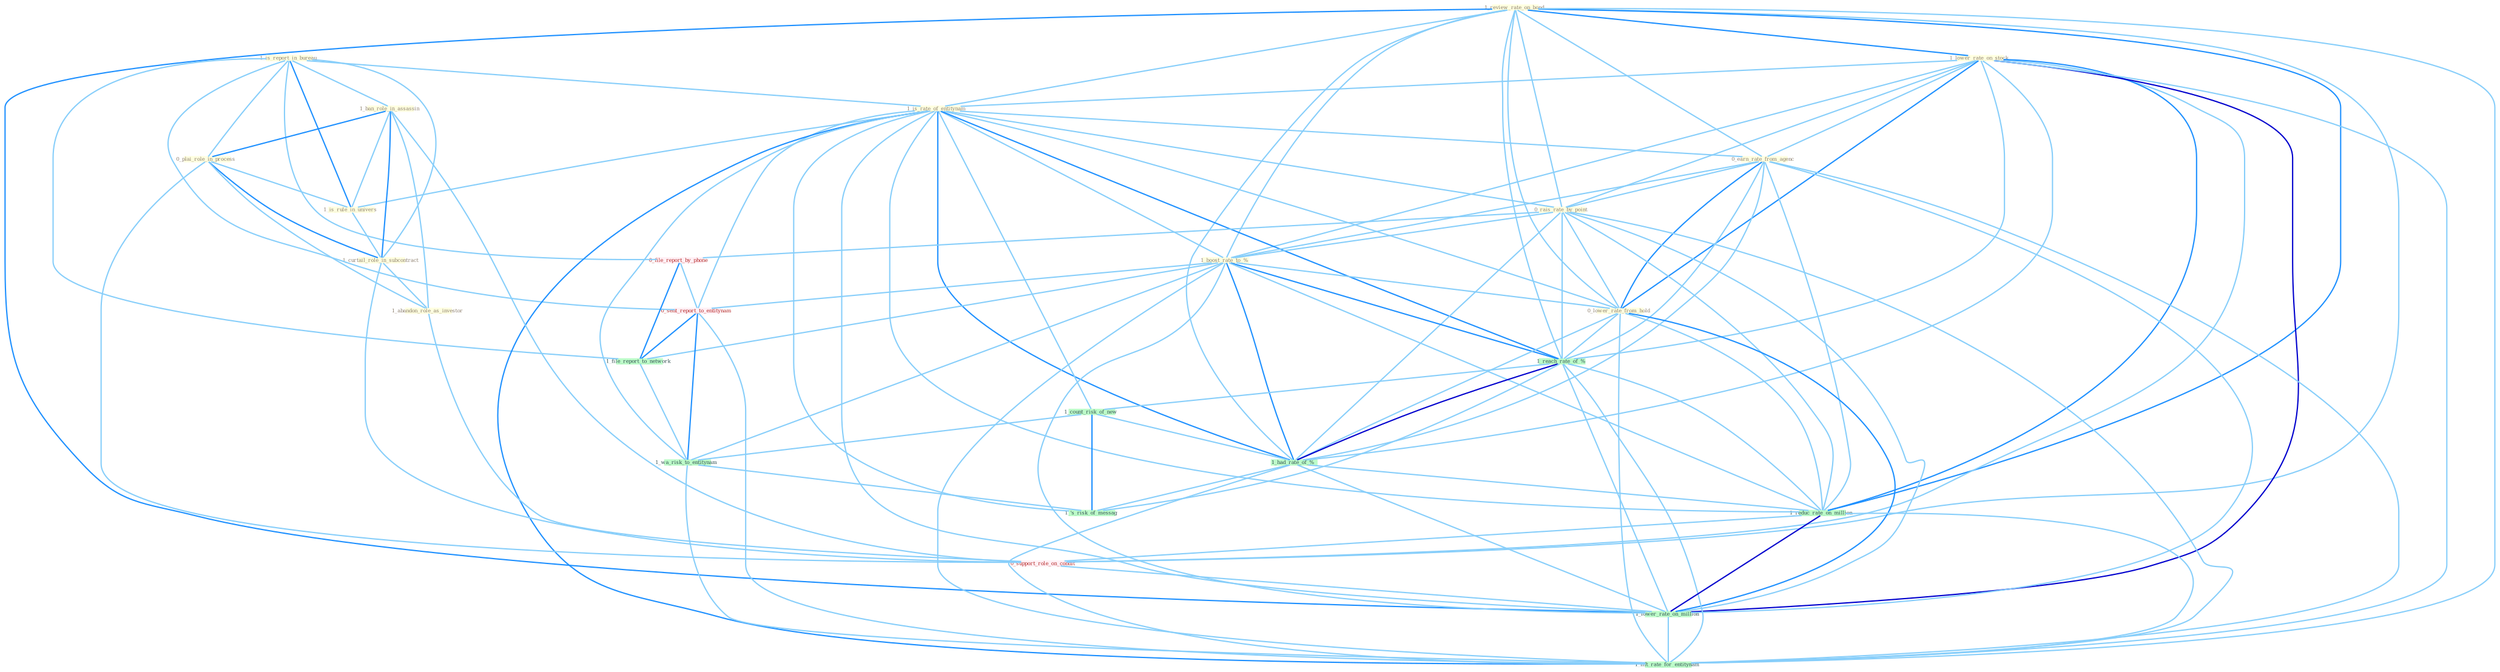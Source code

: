 Graph G{ 
    node
    [shape=polygon,style=filled,width=.5,height=.06,color="#BDFCC9",fixedsize=true,fontsize=4,
    fontcolor="#2f4f4f"];
    {node
    [color="#ffffe0", fontcolor="#8b7d6b"] "1_review_rate_on_bond " "1_lower_rate_on_stock " "1_is_report_in_bureau " "1_is_rate_of_entitynam " "1_ban_role_in_assassin " "0_plai_role_in_process " "0_earn_rate_from_agenc " "0_rais_rate_by_point " "1_is_rule_in_univers " "1_boost_rate_to_% " "1_curtail_role_in_subcontract " "0_lower_rate_from_hold " "1_abandon_role_as_investor "}
{node [color="#fff0f5", fontcolor="#b22222"] "0_file_report_by_phone " "0_sent_report_to_entitynam " "0_support_role_on_condit "}
edge [color="#B0E2FF"];

	"1_review_rate_on_bond " -- "1_lower_rate_on_stock " [w="2", color="#1e90ff" , len=0.8];
	"1_review_rate_on_bond " -- "1_is_rate_of_entitynam " [w="1", color="#87cefa" ];
	"1_review_rate_on_bond " -- "0_earn_rate_from_agenc " [w="1", color="#87cefa" ];
	"1_review_rate_on_bond " -- "0_rais_rate_by_point " [w="1", color="#87cefa" ];
	"1_review_rate_on_bond " -- "1_boost_rate_to_% " [w="1", color="#87cefa" ];
	"1_review_rate_on_bond " -- "0_lower_rate_from_hold " [w="1", color="#87cefa" ];
	"1_review_rate_on_bond " -- "1_reach_rate_of_% " [w="1", color="#87cefa" ];
	"1_review_rate_on_bond " -- "1_had_rate_of_% " [w="1", color="#87cefa" ];
	"1_review_rate_on_bond " -- "1_reduc_rate_on_million " [w="2", color="#1e90ff" , len=0.8];
	"1_review_rate_on_bond " -- "0_support_role_on_condit " [w="1", color="#87cefa" ];
	"1_review_rate_on_bond " -- "1_lower_rate_on_million " [w="2", color="#1e90ff" , len=0.8];
	"1_review_rate_on_bond " -- "1_lift_rate_for_entitynam " [w="1", color="#87cefa" ];
	"1_lower_rate_on_stock " -- "1_is_rate_of_entitynam " [w="1", color="#87cefa" ];
	"1_lower_rate_on_stock " -- "0_earn_rate_from_agenc " [w="1", color="#87cefa" ];
	"1_lower_rate_on_stock " -- "0_rais_rate_by_point " [w="1", color="#87cefa" ];
	"1_lower_rate_on_stock " -- "1_boost_rate_to_% " [w="1", color="#87cefa" ];
	"1_lower_rate_on_stock " -- "0_lower_rate_from_hold " [w="2", color="#1e90ff" , len=0.8];
	"1_lower_rate_on_stock " -- "1_reach_rate_of_% " [w="1", color="#87cefa" ];
	"1_lower_rate_on_stock " -- "1_had_rate_of_% " [w="1", color="#87cefa" ];
	"1_lower_rate_on_stock " -- "1_reduc_rate_on_million " [w="2", color="#1e90ff" , len=0.8];
	"1_lower_rate_on_stock " -- "0_support_role_on_condit " [w="1", color="#87cefa" ];
	"1_lower_rate_on_stock " -- "1_lower_rate_on_million " [w="3", color="#0000cd" , len=0.6];
	"1_lower_rate_on_stock " -- "1_lift_rate_for_entitynam " [w="1", color="#87cefa" ];
	"1_is_report_in_bureau " -- "1_is_rate_of_entitynam " [w="1", color="#87cefa" ];
	"1_is_report_in_bureau " -- "1_ban_role_in_assassin " [w="1", color="#87cefa" ];
	"1_is_report_in_bureau " -- "0_plai_role_in_process " [w="1", color="#87cefa" ];
	"1_is_report_in_bureau " -- "1_is_rule_in_univers " [w="2", color="#1e90ff" , len=0.8];
	"1_is_report_in_bureau " -- "1_curtail_role_in_subcontract " [w="1", color="#87cefa" ];
	"1_is_report_in_bureau " -- "0_file_report_by_phone " [w="1", color="#87cefa" ];
	"1_is_report_in_bureau " -- "0_sent_report_to_entitynam " [w="1", color="#87cefa" ];
	"1_is_report_in_bureau " -- "1_file_report_to_network " [w="1", color="#87cefa" ];
	"1_is_rate_of_entitynam " -- "0_earn_rate_from_agenc " [w="1", color="#87cefa" ];
	"1_is_rate_of_entitynam " -- "0_rais_rate_by_point " [w="1", color="#87cefa" ];
	"1_is_rate_of_entitynam " -- "1_is_rule_in_univers " [w="1", color="#87cefa" ];
	"1_is_rate_of_entitynam " -- "1_boost_rate_to_% " [w="1", color="#87cefa" ];
	"1_is_rate_of_entitynam " -- "0_lower_rate_from_hold " [w="1", color="#87cefa" ];
	"1_is_rate_of_entitynam " -- "1_reach_rate_of_% " [w="2", color="#1e90ff" , len=0.8];
	"1_is_rate_of_entitynam " -- "1_count_risk_of_new " [w="1", color="#87cefa" ];
	"1_is_rate_of_entitynam " -- "1_had_rate_of_% " [w="2", color="#1e90ff" , len=0.8];
	"1_is_rate_of_entitynam " -- "0_sent_report_to_entitynam " [w="1", color="#87cefa" ];
	"1_is_rate_of_entitynam " -- "1_reduc_rate_on_million " [w="1", color="#87cefa" ];
	"1_is_rate_of_entitynam " -- "1_wa_risk_to_entitynam " [w="1", color="#87cefa" ];
	"1_is_rate_of_entitynam " -- "1_'s_risk_of_messag " [w="1", color="#87cefa" ];
	"1_is_rate_of_entitynam " -- "1_lower_rate_on_million " [w="1", color="#87cefa" ];
	"1_is_rate_of_entitynam " -- "1_lift_rate_for_entitynam " [w="2", color="#1e90ff" , len=0.8];
	"1_ban_role_in_assassin " -- "0_plai_role_in_process " [w="2", color="#1e90ff" , len=0.8];
	"1_ban_role_in_assassin " -- "1_is_rule_in_univers " [w="1", color="#87cefa" ];
	"1_ban_role_in_assassin " -- "1_curtail_role_in_subcontract " [w="2", color="#1e90ff" , len=0.8];
	"1_ban_role_in_assassin " -- "1_abandon_role_as_investor " [w="1", color="#87cefa" ];
	"1_ban_role_in_assassin " -- "0_support_role_on_condit " [w="1", color="#87cefa" ];
	"0_plai_role_in_process " -- "1_is_rule_in_univers " [w="1", color="#87cefa" ];
	"0_plai_role_in_process " -- "1_curtail_role_in_subcontract " [w="2", color="#1e90ff" , len=0.8];
	"0_plai_role_in_process " -- "1_abandon_role_as_investor " [w="1", color="#87cefa" ];
	"0_plai_role_in_process " -- "0_support_role_on_condit " [w="1", color="#87cefa" ];
	"0_earn_rate_from_agenc " -- "0_rais_rate_by_point " [w="1", color="#87cefa" ];
	"0_earn_rate_from_agenc " -- "1_boost_rate_to_% " [w="1", color="#87cefa" ];
	"0_earn_rate_from_agenc " -- "0_lower_rate_from_hold " [w="2", color="#1e90ff" , len=0.8];
	"0_earn_rate_from_agenc " -- "1_reach_rate_of_% " [w="1", color="#87cefa" ];
	"0_earn_rate_from_agenc " -- "1_had_rate_of_% " [w="1", color="#87cefa" ];
	"0_earn_rate_from_agenc " -- "1_reduc_rate_on_million " [w="1", color="#87cefa" ];
	"0_earn_rate_from_agenc " -- "1_lower_rate_on_million " [w="1", color="#87cefa" ];
	"0_earn_rate_from_agenc " -- "1_lift_rate_for_entitynam " [w="1", color="#87cefa" ];
	"0_rais_rate_by_point " -- "1_boost_rate_to_% " [w="1", color="#87cefa" ];
	"0_rais_rate_by_point " -- "0_lower_rate_from_hold " [w="1", color="#87cefa" ];
	"0_rais_rate_by_point " -- "1_reach_rate_of_% " [w="1", color="#87cefa" ];
	"0_rais_rate_by_point " -- "0_file_report_by_phone " [w="1", color="#87cefa" ];
	"0_rais_rate_by_point " -- "1_had_rate_of_% " [w="1", color="#87cefa" ];
	"0_rais_rate_by_point " -- "1_reduc_rate_on_million " [w="1", color="#87cefa" ];
	"0_rais_rate_by_point " -- "1_lower_rate_on_million " [w="1", color="#87cefa" ];
	"0_rais_rate_by_point " -- "1_lift_rate_for_entitynam " [w="1", color="#87cefa" ];
	"1_is_rule_in_univers " -- "1_curtail_role_in_subcontract " [w="1", color="#87cefa" ];
	"1_boost_rate_to_% " -- "0_lower_rate_from_hold " [w="1", color="#87cefa" ];
	"1_boost_rate_to_% " -- "1_reach_rate_of_% " [w="2", color="#1e90ff" , len=0.8];
	"1_boost_rate_to_% " -- "1_had_rate_of_% " [w="2", color="#1e90ff" , len=0.8];
	"1_boost_rate_to_% " -- "0_sent_report_to_entitynam " [w="1", color="#87cefa" ];
	"1_boost_rate_to_% " -- "1_file_report_to_network " [w="1", color="#87cefa" ];
	"1_boost_rate_to_% " -- "1_reduc_rate_on_million " [w="1", color="#87cefa" ];
	"1_boost_rate_to_% " -- "1_wa_risk_to_entitynam " [w="1", color="#87cefa" ];
	"1_boost_rate_to_% " -- "1_lower_rate_on_million " [w="1", color="#87cefa" ];
	"1_boost_rate_to_% " -- "1_lift_rate_for_entitynam " [w="1", color="#87cefa" ];
	"1_curtail_role_in_subcontract " -- "1_abandon_role_as_investor " [w="1", color="#87cefa" ];
	"1_curtail_role_in_subcontract " -- "0_support_role_on_condit " [w="1", color="#87cefa" ];
	"0_lower_rate_from_hold " -- "1_reach_rate_of_% " [w="1", color="#87cefa" ];
	"0_lower_rate_from_hold " -- "1_had_rate_of_% " [w="1", color="#87cefa" ];
	"0_lower_rate_from_hold " -- "1_reduc_rate_on_million " [w="1", color="#87cefa" ];
	"0_lower_rate_from_hold " -- "1_lower_rate_on_million " [w="2", color="#1e90ff" , len=0.8];
	"0_lower_rate_from_hold " -- "1_lift_rate_for_entitynam " [w="1", color="#87cefa" ];
	"1_abandon_role_as_investor " -- "0_support_role_on_condit " [w="1", color="#87cefa" ];
	"1_reach_rate_of_% " -- "1_count_risk_of_new " [w="1", color="#87cefa" ];
	"1_reach_rate_of_% " -- "1_had_rate_of_% " [w="3", color="#0000cd" , len=0.6];
	"1_reach_rate_of_% " -- "1_reduc_rate_on_million " [w="1", color="#87cefa" ];
	"1_reach_rate_of_% " -- "1_'s_risk_of_messag " [w="1", color="#87cefa" ];
	"1_reach_rate_of_% " -- "1_lower_rate_on_million " [w="1", color="#87cefa" ];
	"1_reach_rate_of_% " -- "1_lift_rate_for_entitynam " [w="1", color="#87cefa" ];
	"0_file_report_by_phone " -- "0_sent_report_to_entitynam " [w="1", color="#87cefa" ];
	"0_file_report_by_phone " -- "1_file_report_to_network " [w="2", color="#1e90ff" , len=0.8];
	"1_count_risk_of_new " -- "1_had_rate_of_% " [w="1", color="#87cefa" ];
	"1_count_risk_of_new " -- "1_wa_risk_to_entitynam " [w="1", color="#87cefa" ];
	"1_count_risk_of_new " -- "1_'s_risk_of_messag " [w="2", color="#1e90ff" , len=0.8];
	"1_had_rate_of_% " -- "1_reduc_rate_on_million " [w="1", color="#87cefa" ];
	"1_had_rate_of_% " -- "1_'s_risk_of_messag " [w="1", color="#87cefa" ];
	"1_had_rate_of_% " -- "1_lower_rate_on_million " [w="1", color="#87cefa" ];
	"1_had_rate_of_% " -- "1_lift_rate_for_entitynam " [w="1", color="#87cefa" ];
	"0_sent_report_to_entitynam " -- "1_file_report_to_network " [w="2", color="#1e90ff" , len=0.8];
	"0_sent_report_to_entitynam " -- "1_wa_risk_to_entitynam " [w="2", color="#1e90ff" , len=0.8];
	"0_sent_report_to_entitynam " -- "1_lift_rate_for_entitynam " [w="1", color="#87cefa" ];
	"1_file_report_to_network " -- "1_wa_risk_to_entitynam " [w="1", color="#87cefa" ];
	"1_reduc_rate_on_million " -- "0_support_role_on_condit " [w="1", color="#87cefa" ];
	"1_reduc_rate_on_million " -- "1_lower_rate_on_million " [w="3", color="#0000cd" , len=0.6];
	"1_reduc_rate_on_million " -- "1_lift_rate_for_entitynam " [w="1", color="#87cefa" ];
	"1_wa_risk_to_entitynam " -- "1_'s_risk_of_messag " [w="1", color="#87cefa" ];
	"1_wa_risk_to_entitynam " -- "1_lift_rate_for_entitynam " [w="1", color="#87cefa" ];
	"0_support_role_on_condit " -- "1_lower_rate_on_million " [w="1", color="#87cefa" ];
	"1_lower_rate_on_million " -- "1_lift_rate_for_entitynam " [w="1", color="#87cefa" ];
}